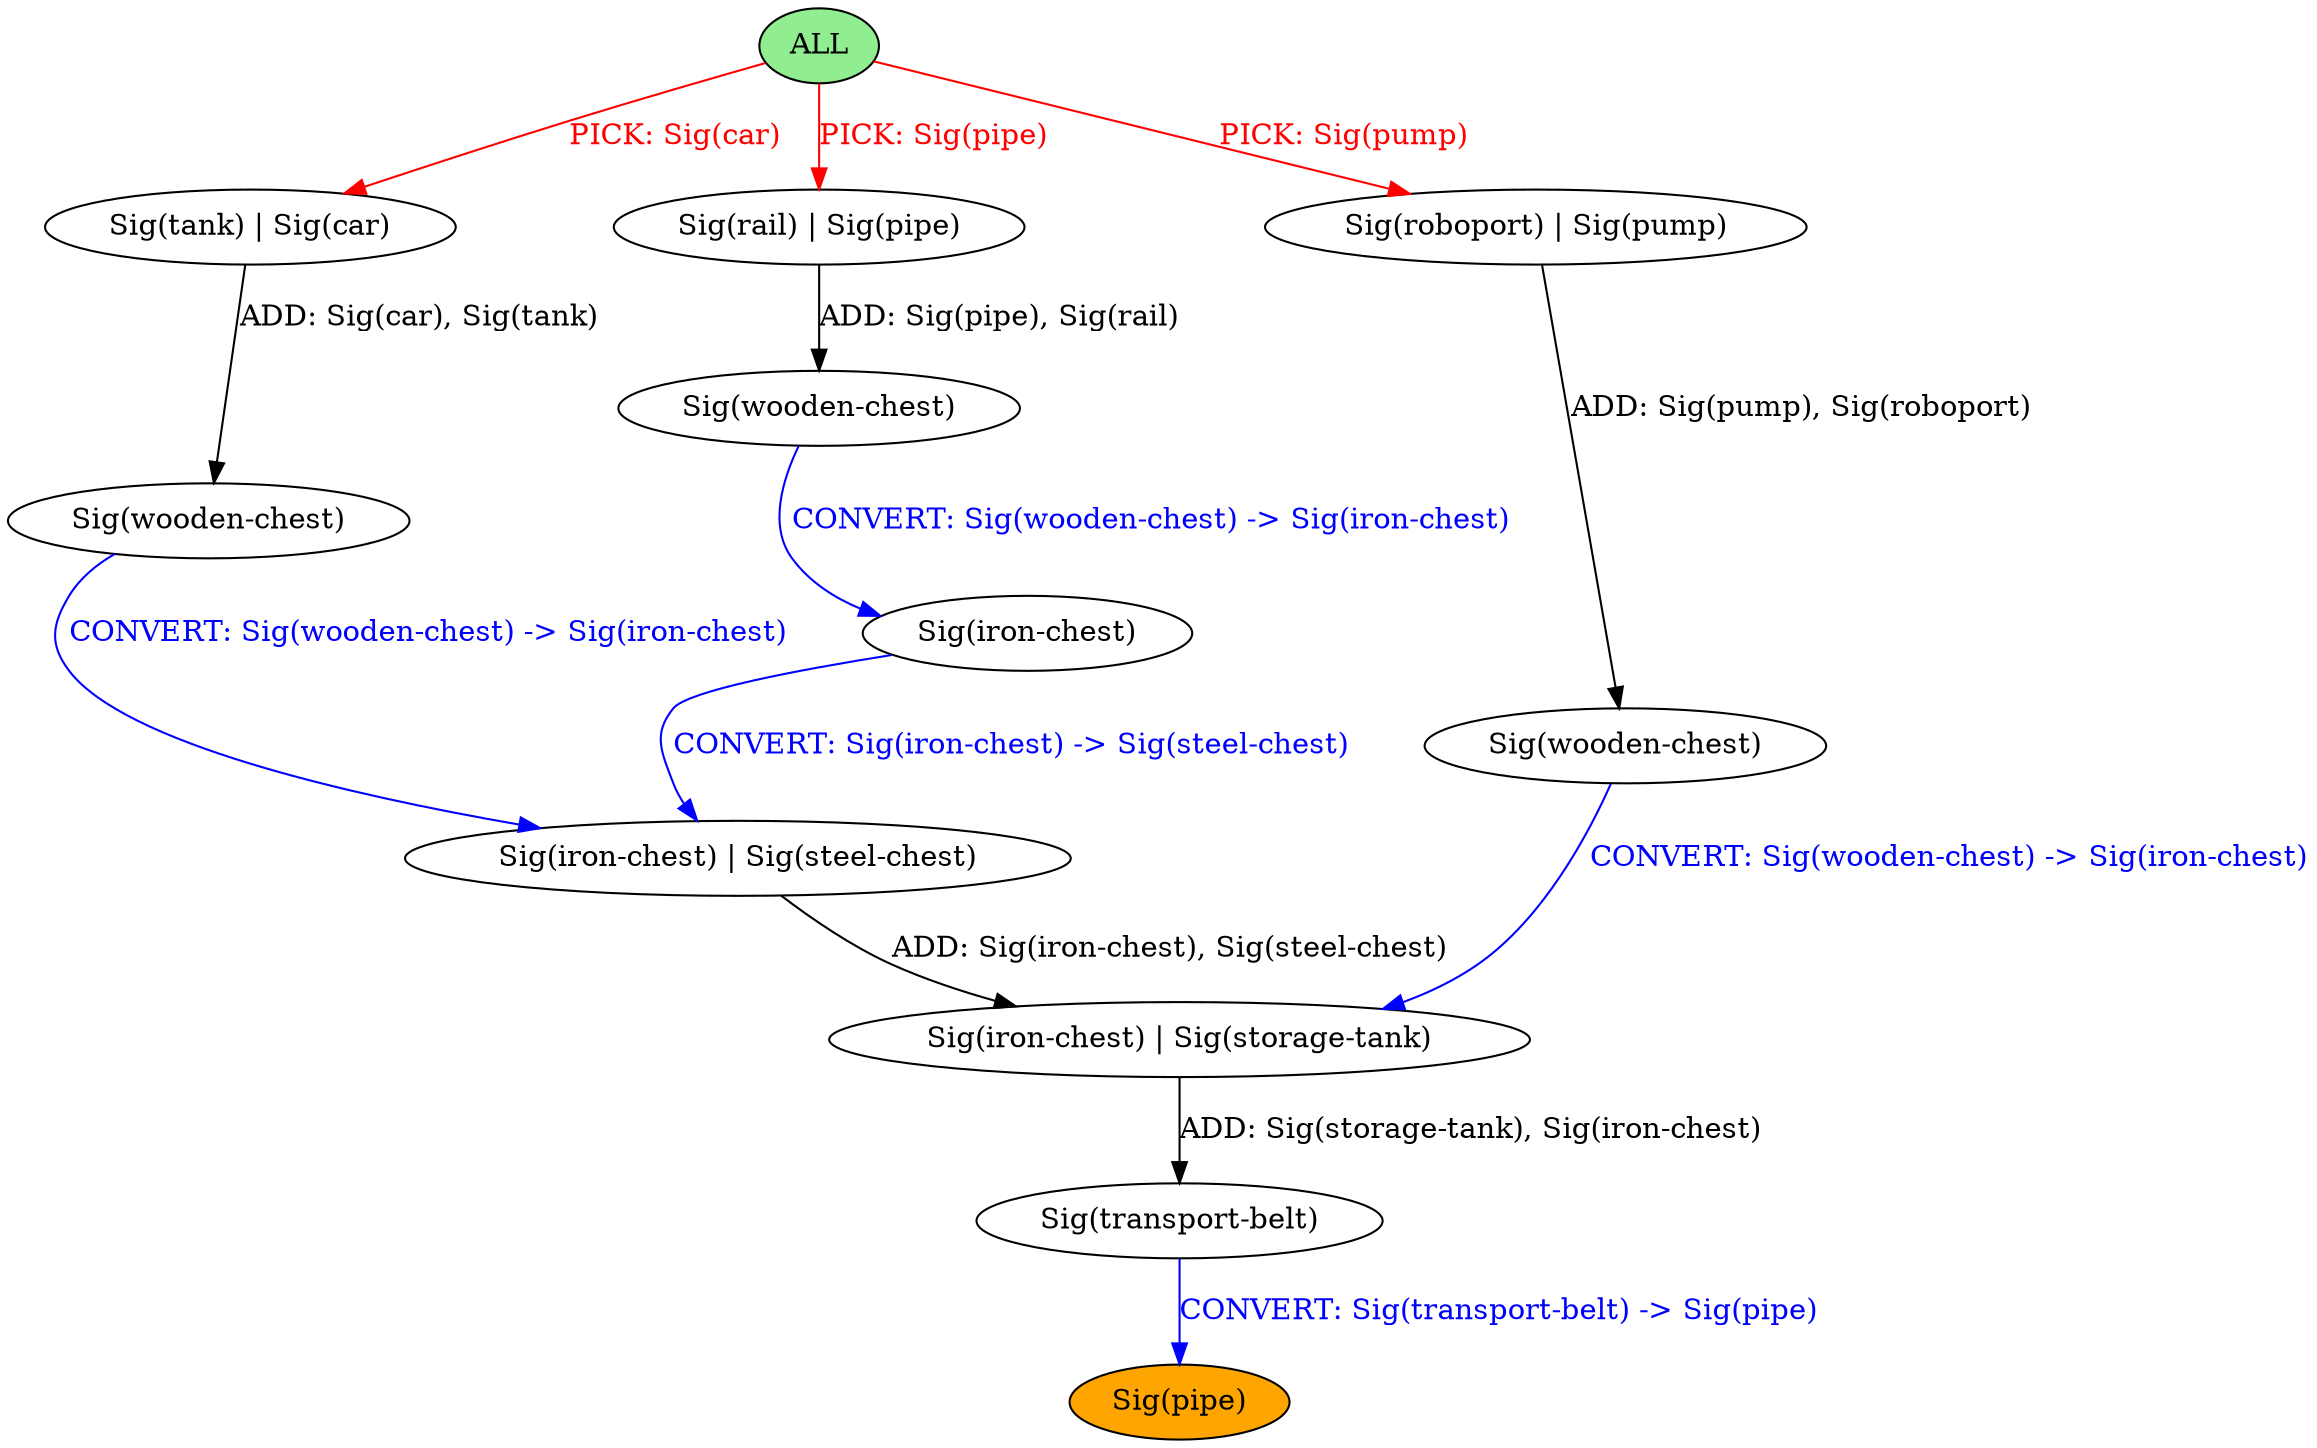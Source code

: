 strict digraph {
	nodesep=1
	7	[style=filled fillcolor=white label="Sig(tank) | Sig(car)"]
	6	[style=filled fillcolor=white label="Sig(wooden-chest)"]
	0	[style=filled fillcolor=lightgreen label="ALL"]
	13	[style=filled fillcolor=white label="Sig(wooden-chest)"]
	14	[style=filled fillcolor=white label="Sig(rail) | Sig(pipe)"]
	10	[style=filled fillcolor=white label="Sig(iron-chest)"]
	23	[style=filled fillcolor=white label="Sig(wooden-chest)"]
	16	[style=filled fillcolor=white label="Sig(iron-chest) | Sig(steel-chest)"]
	25	[style=filled fillcolor=white label="Sig(iron-chest) | Sig(storage-tank)"]
	24	[style=filled fillcolor=white label="Sig(roboport) | Sig(pump)"]
	27	[style=filled fillcolor=orange label="Sig(pipe)"]
	26	[style=filled fillcolor=white label="Sig(transport-belt)"]
	7 -> 6	[label="ADD: Sig(car), Sig(tank)" color=black fontcolor=black]
	6 -> 16	[label="CONVERT: Sig(wooden-chest) -> Sig(iron-chest)" color=blue fontcolor=blue]
	0 -> 7	[label="PICK: Sig(tank)" color=red fontcolor=red]
	0 -> 7	[label="PICK: Sig(car)" color=red fontcolor=red]
	0 -> 14	[label="PICK: Sig(rail)" color=red fontcolor=red]
	0 -> 14	[label="PICK: Sig(pipe)" color=red fontcolor=red]
	0 -> 24	[label="PICK: Sig(roboport)" color=red fontcolor=red]
	0 -> 24	[label="PICK: Sig(pump)" color=red fontcolor=red]
	13 -> 10	[label="CONVERT: Sig(wooden-chest) -> Sig(iron-chest)" color=blue fontcolor=blue]
	14 -> 13	[label="ADD: Sig(pipe), Sig(rail)" color=black fontcolor=black]
	10 -> 16	[label="CONVERT: Sig(iron-chest) -> Sig(steel-chest)" color=blue fontcolor=blue]
	23 -> 25	[label="CONVERT: Sig(wooden-chest) -> Sig(iron-chest)" color=blue fontcolor=blue]
	16 -> 25	[label="ADD: Sig(iron-chest), Sig(steel-chest)" color=black fontcolor=black]
	25 -> 26	[label="ADD: Sig(storage-tank), Sig(iron-chest)" color=black fontcolor=black]
	24 -> 23	[label="ADD: Sig(pump), Sig(roboport)" color=black fontcolor=black]
	26 -> 27	[label="CONVERT: Sig(transport-belt) -> Sig(pipe)" color=blue fontcolor=blue]
}

